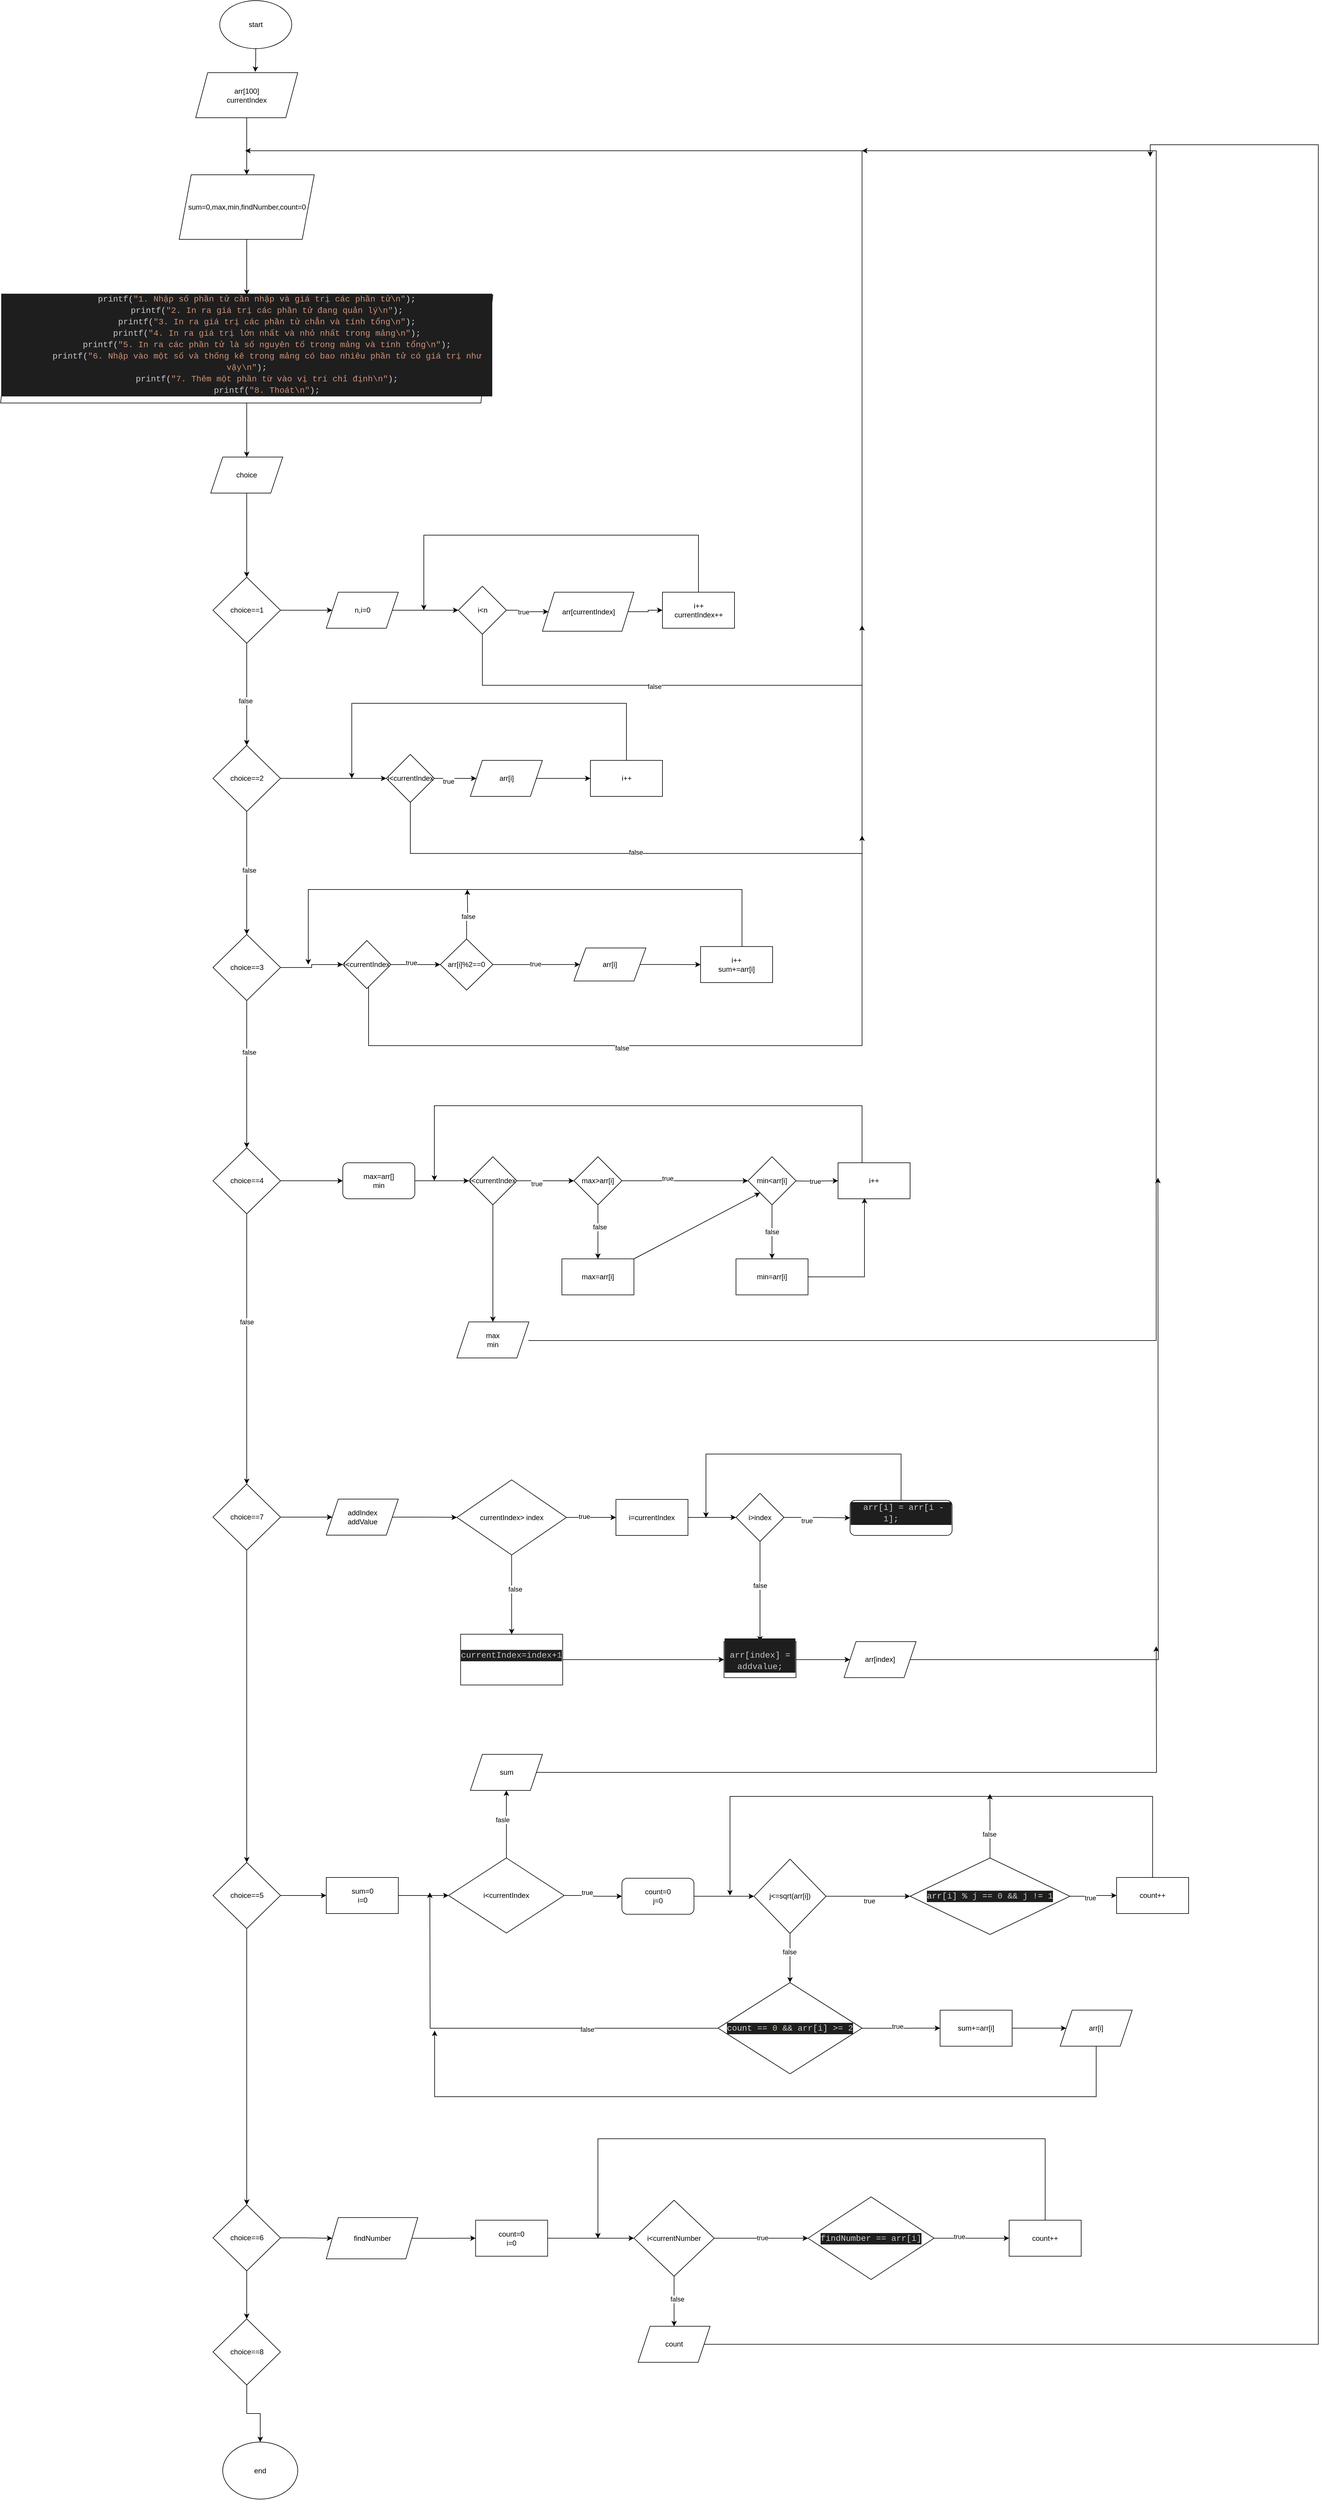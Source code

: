 <mxfile version="22.1.2" type="onedrive">
  <diagram name="Trang-1" id="k1O30uI39cCRn_recdep">
    <mxGraphModel dx="2075" dy="636" grid="1" gridSize="10" guides="1" tooltips="1" connect="1" arrows="1" fold="1" page="1" pageScale="1" pageWidth="827" pageHeight="1169" math="0" shadow="0">
      <root>
        <mxCell id="0" />
        <mxCell id="1" parent="0" />
        <mxCell id="YCS9mpfpworKlvHF8gT9-1" value="start" style="ellipse;whiteSpace=wrap;html=1;" vertex="1" parent="1">
          <mxGeometry x="320" y="460" width="120" height="80" as="geometry" />
        </mxCell>
        <mxCell id="YCS9mpfpworKlvHF8gT9-2" value="" style="edgeStyle=orthogonalEdgeStyle;rounded=0;orthogonalLoop=1;jettySize=auto;html=1;" edge="1" parent="1" source="YCS9mpfpworKlvHF8gT9-3" target="YCS9mpfpworKlvHF8gT9-6">
          <mxGeometry relative="1" as="geometry" />
        </mxCell>
        <mxCell id="YCS9mpfpworKlvHF8gT9-3" value="arr[100]&lt;br&gt;currentIndex" style="shape=parallelogram;perimeter=parallelogramPerimeter;whiteSpace=wrap;html=1;fixedSize=1;" vertex="1" parent="1">
          <mxGeometry x="280" y="580" width="170" height="75" as="geometry" />
        </mxCell>
        <mxCell id="YCS9mpfpworKlvHF8gT9-4" style="edgeStyle=orthogonalEdgeStyle;rounded=0;orthogonalLoop=1;jettySize=auto;html=1;entryX=0.583;entryY=-0.017;entryDx=0;entryDy=0;entryPerimeter=0;" edge="1" parent="1" source="YCS9mpfpworKlvHF8gT9-1" target="YCS9mpfpworKlvHF8gT9-3">
          <mxGeometry relative="1" as="geometry" />
        </mxCell>
        <mxCell id="YCS9mpfpworKlvHF8gT9-5" style="edgeStyle=orthogonalEdgeStyle;rounded=0;orthogonalLoop=1;jettySize=auto;html=1;entryX=0.5;entryY=0;entryDx=0;entryDy=0;" edge="1" parent="1" source="YCS9mpfpworKlvHF8gT9-6" target="YCS9mpfpworKlvHF8gT9-8">
          <mxGeometry relative="1" as="geometry" />
        </mxCell>
        <mxCell id="YCS9mpfpworKlvHF8gT9-6" value="sum=0,max,min,findNumber,count=0" style="shape=parallelogram;perimeter=parallelogramPerimeter;whiteSpace=wrap;html=1;fixedSize=1;" vertex="1" parent="1">
          <mxGeometry x="252.5" y="750" width="225" height="107.5" as="geometry" />
        </mxCell>
        <mxCell id="YCS9mpfpworKlvHF8gT9-7" style="edgeStyle=orthogonalEdgeStyle;rounded=0;orthogonalLoop=1;jettySize=auto;html=1;entryX=0.5;entryY=0;entryDx=0;entryDy=0;" edge="1" parent="1" source="YCS9mpfpworKlvHF8gT9-8" target="YCS9mpfpworKlvHF8gT9-10">
          <mxGeometry relative="1" as="geometry" />
        </mxCell>
        <mxCell id="YCS9mpfpworKlvHF8gT9-8" value="&#xa;&lt;div style=&quot;color: rgb(212, 212, 212); background-color: rgb(30, 30, 30); font-family: Consolas, &amp;quot;Courier New&amp;quot;, monospace; font-weight: normal; font-size: 14px; line-height: 19px;&quot;&gt;&lt;div&gt;&lt;span style=&quot;color: #d4d4d4;&quot;&gt;&amp;nbsp; &amp;nbsp; &lt;/span&gt;&lt;span style=&quot;color: #c8c8c8;&quot;&gt;printf&lt;/span&gt;&lt;span style=&quot;color: #d4d4d4;&quot;&gt;(&lt;/span&gt;&lt;span style=&quot;color: #ce9178;&quot;&gt;&quot;1. Nhập số phần tử cần nhập và giá trị các phần tử\n&quot;&lt;/span&gt;&lt;span style=&quot;color: #d4d4d4;&quot;&gt;);&lt;/span&gt;&lt;/div&gt;&lt;div&gt;&lt;span style=&quot;color: #d4d4d4;&quot;&gt;&amp;nbsp; &amp;nbsp; &amp;nbsp; &amp;nbsp; &lt;/span&gt;&lt;span style=&quot;color: #c8c8c8;&quot;&gt;printf&lt;/span&gt;&lt;span style=&quot;color: #d4d4d4;&quot;&gt;(&lt;/span&gt;&lt;span style=&quot;color: #ce9178;&quot;&gt;&quot;2. In ra giá trị các phần tử đang quản lý\n&quot;&lt;/span&gt;&lt;span style=&quot;color: #d4d4d4;&quot;&gt;);&lt;/span&gt;&lt;/div&gt;&lt;div&gt;&lt;span style=&quot;color: #d4d4d4;&quot;&gt;&amp;nbsp; &amp;nbsp; &amp;nbsp; &amp;nbsp; &lt;/span&gt;&lt;span style=&quot;color: #c8c8c8;&quot;&gt;printf&lt;/span&gt;&lt;span style=&quot;color: #d4d4d4;&quot;&gt;(&lt;/span&gt;&lt;span style=&quot;color: #ce9178;&quot;&gt;&quot;3. In ra giá trị các phần tử chẵn và tính tổng\n&quot;&lt;/span&gt;&lt;span style=&quot;color: #d4d4d4;&quot;&gt;);&lt;/span&gt;&lt;/div&gt;&lt;div&gt;&lt;span style=&quot;color: #d4d4d4;&quot;&gt;&amp;nbsp; &amp;nbsp; &amp;nbsp; &amp;nbsp; &lt;/span&gt;&lt;span style=&quot;color: #c8c8c8;&quot;&gt;printf&lt;/span&gt;&lt;span style=&quot;color: #d4d4d4;&quot;&gt;(&lt;/span&gt;&lt;span style=&quot;color: #ce9178;&quot;&gt;&quot;4. In ra giá trị lớn nhất và nhỏ nhất trong mảng\n&quot;&lt;/span&gt;&lt;span style=&quot;color: #d4d4d4;&quot;&gt;);&lt;/span&gt;&lt;/div&gt;&lt;div&gt;&lt;span style=&quot;color: #d4d4d4;&quot;&gt;&amp;nbsp; &amp;nbsp; &amp;nbsp; &amp;nbsp; &lt;/span&gt;&lt;span style=&quot;color: #c8c8c8;&quot;&gt;printf&lt;/span&gt;&lt;span style=&quot;color: #d4d4d4;&quot;&gt;(&lt;/span&gt;&lt;span style=&quot;color: #ce9178;&quot;&gt;&quot;5. In ra các phần tử là số nguyên tố trong mảng và tính tổng\n&quot;&lt;/span&gt;&lt;span style=&quot;color: #d4d4d4;&quot;&gt;);&lt;/span&gt;&lt;/div&gt;&lt;div&gt;&lt;span style=&quot;color: #d4d4d4;&quot;&gt;&amp;nbsp; &amp;nbsp; &amp;nbsp; &amp;nbsp; &lt;/span&gt;&lt;span style=&quot;color: #c8c8c8;&quot;&gt;printf&lt;/span&gt;&lt;span style=&quot;color: #d4d4d4;&quot;&gt;(&lt;/span&gt;&lt;span style=&quot;color: #ce9178;&quot;&gt;&quot;6. Nhập vào một số và thống kê trong mảng có bao nhiêu phần tử có giá trị như vậy\n&quot;&lt;/span&gt;&lt;span style=&quot;color: #d4d4d4;&quot;&gt;);&lt;/span&gt;&lt;/div&gt;&lt;div&gt;&lt;span style=&quot;color: #d4d4d4;&quot;&gt;&amp;nbsp; &amp;nbsp; &amp;nbsp; &amp;nbsp; &lt;/span&gt;&lt;span style=&quot;color: #c8c8c8;&quot;&gt;printf&lt;/span&gt;&lt;span style=&quot;color: #d4d4d4;&quot;&gt;(&lt;/span&gt;&lt;span style=&quot;color: #ce9178;&quot;&gt;&quot;7. Thêm một phần từ vào vị trí chỉ định\n&quot;&lt;/span&gt;&lt;span style=&quot;color: #d4d4d4;&quot;&gt;);&lt;/span&gt;&lt;/div&gt;&lt;div&gt;&lt;span style=&quot;color: #d4d4d4;&quot;&gt;&amp;nbsp; &amp;nbsp; &amp;nbsp; &amp;nbsp; &lt;/span&gt;&lt;span style=&quot;color: #c8c8c8;&quot;&gt;printf&lt;/span&gt;&lt;span style=&quot;color: #d4d4d4;&quot;&gt;(&lt;/span&gt;&lt;span style=&quot;color: #ce9178;&quot;&gt;&quot;8. Thoát\n&quot;&lt;/span&gt;&lt;span style=&quot;color: #d4d4d4;&quot;&gt;);&lt;/span&gt;&lt;/div&gt;&lt;/div&gt;&#xa;&#xa;" style="shape=parallelogram;perimeter=parallelogramPerimeter;whiteSpace=wrap;html=1;fixedSize=1;" vertex="1" parent="1">
          <mxGeometry x="-45" y="950" width="820" height="180" as="geometry" />
        </mxCell>
        <mxCell id="YCS9mpfpworKlvHF8gT9-9" style="edgeStyle=orthogonalEdgeStyle;rounded=0;orthogonalLoop=1;jettySize=auto;html=1;entryX=0.5;entryY=0;entryDx=0;entryDy=0;" edge="1" parent="1" source="YCS9mpfpworKlvHF8gT9-10" target="YCS9mpfpworKlvHF8gT9-14">
          <mxGeometry relative="1" as="geometry" />
        </mxCell>
        <mxCell id="YCS9mpfpworKlvHF8gT9-10" value="choice" style="shape=parallelogram;perimeter=parallelogramPerimeter;whiteSpace=wrap;html=1;fixedSize=1;" vertex="1" parent="1">
          <mxGeometry x="305" y="1220" width="120" height="60" as="geometry" />
        </mxCell>
        <mxCell id="YCS9mpfpworKlvHF8gT9-11" value="" style="edgeStyle=orthogonalEdgeStyle;rounded=0;orthogonalLoop=1;jettySize=auto;html=1;" edge="1" parent="1" source="YCS9mpfpworKlvHF8gT9-14" target="YCS9mpfpworKlvHF8gT9-16">
          <mxGeometry relative="1" as="geometry" />
        </mxCell>
        <mxCell id="YCS9mpfpworKlvHF8gT9-12" value="" style="edgeStyle=orthogonalEdgeStyle;rounded=0;orthogonalLoop=1;jettySize=auto;html=1;" edge="1" parent="1" source="YCS9mpfpworKlvHF8gT9-14" target="YCS9mpfpworKlvHF8gT9-28">
          <mxGeometry relative="1" as="geometry" />
        </mxCell>
        <mxCell id="YCS9mpfpworKlvHF8gT9-13" value="false" style="edgeLabel;html=1;align=center;verticalAlign=middle;resizable=0;points=[];" vertex="1" connectable="0" parent="YCS9mpfpworKlvHF8gT9-12">
          <mxGeometry x="0.129" y="-2" relative="1" as="geometry">
            <mxPoint as="offset" />
          </mxGeometry>
        </mxCell>
        <mxCell id="YCS9mpfpworKlvHF8gT9-14" value="choice==1" style="rhombus;whiteSpace=wrap;html=1;" vertex="1" parent="1">
          <mxGeometry x="308.75" y="1420" width="112.5" height="110" as="geometry" />
        </mxCell>
        <mxCell id="YCS9mpfpworKlvHF8gT9-15" value="" style="edgeStyle=orthogonalEdgeStyle;rounded=0;orthogonalLoop=1;jettySize=auto;html=1;" edge="1" parent="1" source="YCS9mpfpworKlvHF8gT9-16" target="YCS9mpfpworKlvHF8gT9-21">
          <mxGeometry relative="1" as="geometry" />
        </mxCell>
        <mxCell id="YCS9mpfpworKlvHF8gT9-16" value="n,i=0" style="shape=parallelogram;perimeter=parallelogramPerimeter;whiteSpace=wrap;html=1;fixedSize=1;" vertex="1" parent="1">
          <mxGeometry x="497.5" y="1445" width="120" height="60" as="geometry" />
        </mxCell>
        <mxCell id="YCS9mpfpworKlvHF8gT9-17" value="" style="edgeStyle=orthogonalEdgeStyle;rounded=0;orthogonalLoop=1;jettySize=auto;html=1;" edge="1" parent="1" source="YCS9mpfpworKlvHF8gT9-21" target="YCS9mpfpworKlvHF8gT9-23">
          <mxGeometry relative="1" as="geometry" />
        </mxCell>
        <mxCell id="YCS9mpfpworKlvHF8gT9-18" value="true" style="edgeLabel;html=1;align=center;verticalAlign=middle;resizable=0;points=[];" vertex="1" connectable="0" parent="YCS9mpfpworKlvHF8gT9-17">
          <mxGeometry x="-0.191" y="-3" relative="1" as="geometry">
            <mxPoint x="-1" as="offset" />
          </mxGeometry>
        </mxCell>
        <mxCell id="YCS9mpfpworKlvHF8gT9-19" style="edgeStyle=orthogonalEdgeStyle;rounded=0;orthogonalLoop=1;jettySize=auto;html=1;" edge="1" parent="1" source="YCS9mpfpworKlvHF8gT9-21">
          <mxGeometry relative="1" as="geometry">
            <mxPoint x="362.5" y="710" as="targetPoint" />
            <Array as="points">
              <mxPoint x="757" y="1600" />
              <mxPoint x="1390" y="1600" />
              <mxPoint x="1390" y="710" />
            </Array>
          </mxGeometry>
        </mxCell>
        <mxCell id="YCS9mpfpworKlvHF8gT9-20" value="false" style="edgeLabel;html=1;align=center;verticalAlign=middle;resizable=0;points=[];" vertex="1" connectable="0" parent="YCS9mpfpworKlvHF8gT9-19">
          <mxGeometry x="-0.719" y="-2" relative="1" as="geometry">
            <mxPoint x="1" as="offset" />
          </mxGeometry>
        </mxCell>
        <mxCell id="YCS9mpfpworKlvHF8gT9-21" value="i&amp;lt;n" style="rhombus;whiteSpace=wrap;html=1;" vertex="1" parent="1">
          <mxGeometry x="717.5" y="1435" width="80" height="80" as="geometry" />
        </mxCell>
        <mxCell id="YCS9mpfpworKlvHF8gT9-22" value="" style="edgeStyle=orthogonalEdgeStyle;rounded=0;orthogonalLoop=1;jettySize=auto;html=1;" edge="1" parent="1" source="YCS9mpfpworKlvHF8gT9-23" target="YCS9mpfpworKlvHF8gT9-25">
          <mxGeometry relative="1" as="geometry" />
        </mxCell>
        <mxCell id="YCS9mpfpworKlvHF8gT9-23" value="arr[currentIndex]" style="shape=parallelogram;perimeter=parallelogramPerimeter;whiteSpace=wrap;html=1;fixedSize=1;" vertex="1" parent="1">
          <mxGeometry x="857.5" y="1445" width="152.5" height="65" as="geometry" />
        </mxCell>
        <mxCell id="YCS9mpfpworKlvHF8gT9-24" style="edgeStyle=orthogonalEdgeStyle;rounded=0;orthogonalLoop=1;jettySize=auto;html=1;" edge="1" parent="1" source="YCS9mpfpworKlvHF8gT9-25">
          <mxGeometry relative="1" as="geometry">
            <mxPoint x="660" y="1475" as="targetPoint" />
            <Array as="points">
              <mxPoint x="1118" y="1350" />
              <mxPoint x="660" y="1350" />
            </Array>
          </mxGeometry>
        </mxCell>
        <mxCell id="YCS9mpfpworKlvHF8gT9-25" value="i++&lt;br&gt;currentIndex++" style="whiteSpace=wrap;html=1;" vertex="1" parent="1">
          <mxGeometry x="1057.5" y="1445" width="120" height="60" as="geometry" />
        </mxCell>
        <mxCell id="YCS9mpfpworKlvHF8gT9-26" value="" style="edgeStyle=orthogonalEdgeStyle;rounded=0;orthogonalLoop=1;jettySize=auto;html=1;" edge="1" parent="1" source="YCS9mpfpworKlvHF8gT9-28" target="YCS9mpfpworKlvHF8gT9-41">
          <mxGeometry relative="1" as="geometry" />
        </mxCell>
        <mxCell id="YCS9mpfpworKlvHF8gT9-27" value="false" style="edgeLabel;html=1;align=center;verticalAlign=middle;resizable=0;points=[];" vertex="1" connectable="0" parent="YCS9mpfpworKlvHF8gT9-26">
          <mxGeometry x="-0.043" y="4" relative="1" as="geometry">
            <mxPoint as="offset" />
          </mxGeometry>
        </mxCell>
        <mxCell id="YCS9mpfpworKlvHF8gT9-28" value="choice==2" style="rhombus;whiteSpace=wrap;html=1;" vertex="1" parent="1">
          <mxGeometry x="308.75" y="1700" width="112.5" height="110" as="geometry" />
        </mxCell>
        <mxCell id="YCS9mpfpworKlvHF8gT9-29" value="" style="edgeStyle=orthogonalEdgeStyle;rounded=0;orthogonalLoop=1;jettySize=auto;html=1;exitX=1;exitY=0.5;exitDx=0;exitDy=0;" edge="1" parent="1" source="YCS9mpfpworKlvHF8gT9-28" target="YCS9mpfpworKlvHF8gT9-34">
          <mxGeometry relative="1" as="geometry">
            <mxPoint x="630" y="1744.91" as="sourcePoint" />
          </mxGeometry>
        </mxCell>
        <mxCell id="YCS9mpfpworKlvHF8gT9-30" value="" style="edgeStyle=orthogonalEdgeStyle;rounded=0;orthogonalLoop=1;jettySize=auto;html=1;" edge="1" parent="1" source="YCS9mpfpworKlvHF8gT9-34" target="YCS9mpfpworKlvHF8gT9-36">
          <mxGeometry relative="1" as="geometry" />
        </mxCell>
        <mxCell id="YCS9mpfpworKlvHF8gT9-31" value="true" style="edgeLabel;html=1;align=center;verticalAlign=middle;resizable=0;points=[];" vertex="1" connectable="0" parent="YCS9mpfpworKlvHF8gT9-30">
          <mxGeometry x="-0.295" y="-5" relative="1" as="geometry">
            <mxPoint x="-1" as="offset" />
          </mxGeometry>
        </mxCell>
        <mxCell id="YCS9mpfpworKlvHF8gT9-32" style="edgeStyle=orthogonalEdgeStyle;rounded=0;orthogonalLoop=1;jettySize=auto;html=1;" edge="1" parent="1" source="YCS9mpfpworKlvHF8gT9-34">
          <mxGeometry relative="1" as="geometry">
            <mxPoint x="1390" y="1500" as="targetPoint" />
            <Array as="points">
              <mxPoint x="637" y="1880" />
              <mxPoint x="1390" y="1880" />
            </Array>
          </mxGeometry>
        </mxCell>
        <mxCell id="YCS9mpfpworKlvHF8gT9-33" value="false" style="edgeLabel;html=1;align=center;verticalAlign=middle;resizable=0;points=[];" vertex="1" connectable="0" parent="YCS9mpfpworKlvHF8gT9-32">
          <mxGeometry x="-0.246" y="2" relative="1" as="geometry">
            <mxPoint x="1" as="offset" />
          </mxGeometry>
        </mxCell>
        <mxCell id="YCS9mpfpworKlvHF8gT9-34" value="i&amp;lt;currentIndex" style="rhombus;whiteSpace=wrap;html=1;" vertex="1" parent="1">
          <mxGeometry x="597.5" y="1715" width="80" height="80" as="geometry" />
        </mxCell>
        <mxCell id="YCS9mpfpworKlvHF8gT9-35" value="" style="edgeStyle=orthogonalEdgeStyle;rounded=0;orthogonalLoop=1;jettySize=auto;html=1;" edge="1" parent="1" source="YCS9mpfpworKlvHF8gT9-36" target="YCS9mpfpworKlvHF8gT9-38">
          <mxGeometry relative="1" as="geometry" />
        </mxCell>
        <mxCell id="YCS9mpfpworKlvHF8gT9-36" value="arr[i]" style="shape=parallelogram;perimeter=parallelogramPerimeter;whiteSpace=wrap;html=1;fixedSize=1;" vertex="1" parent="1">
          <mxGeometry x="737.5" y="1725" width="120" height="60" as="geometry" />
        </mxCell>
        <mxCell id="YCS9mpfpworKlvHF8gT9-37" style="edgeStyle=orthogonalEdgeStyle;rounded=0;orthogonalLoop=1;jettySize=auto;html=1;" edge="1" parent="1" source="YCS9mpfpworKlvHF8gT9-38">
          <mxGeometry relative="1" as="geometry">
            <mxPoint x="540" y="1755" as="targetPoint" />
            <Array as="points">
              <mxPoint x="998" y="1630" />
              <mxPoint x="540" y="1630" />
            </Array>
          </mxGeometry>
        </mxCell>
        <mxCell id="YCS9mpfpworKlvHF8gT9-38" value="i++" style="whiteSpace=wrap;html=1;" vertex="1" parent="1">
          <mxGeometry x="937.5" y="1725" width="120" height="60" as="geometry" />
        </mxCell>
        <mxCell id="YCS9mpfpworKlvHF8gT9-39" value="" style="edgeStyle=orthogonalEdgeStyle;rounded=0;orthogonalLoop=1;jettySize=auto;html=1;" edge="1" parent="1" source="YCS9mpfpworKlvHF8gT9-41" target="YCS9mpfpworKlvHF8gT9-60">
          <mxGeometry relative="1" as="geometry" />
        </mxCell>
        <mxCell id="YCS9mpfpworKlvHF8gT9-40" value="false" style="edgeLabel;html=1;align=center;verticalAlign=middle;resizable=0;points=[];" vertex="1" connectable="0" parent="YCS9mpfpworKlvHF8gT9-39">
          <mxGeometry x="-0.289" y="4" relative="1" as="geometry">
            <mxPoint y="-1" as="offset" />
          </mxGeometry>
        </mxCell>
        <mxCell id="YCS9mpfpworKlvHF8gT9-41" value="choice==3" style="rhombus;whiteSpace=wrap;html=1;" vertex="1" parent="1">
          <mxGeometry x="308.75" y="2014.91" width="112.5" height="110" as="geometry" />
        </mxCell>
        <mxCell id="YCS9mpfpworKlvHF8gT9-42" value="" style="edgeStyle=orthogonalEdgeStyle;rounded=0;orthogonalLoop=1;jettySize=auto;html=1;exitX=1;exitY=0.5;exitDx=0;exitDy=0;" edge="1" parent="1" source="YCS9mpfpworKlvHF8gT9-41" target="YCS9mpfpworKlvHF8gT9-47">
          <mxGeometry relative="1" as="geometry">
            <mxPoint x="671" y="2054.91" as="sourcePoint" />
          </mxGeometry>
        </mxCell>
        <mxCell id="YCS9mpfpworKlvHF8gT9-43" value="" style="edgeStyle=orthogonalEdgeStyle;rounded=0;orthogonalLoop=1;jettySize=auto;html=1;entryX=0;entryY=0.5;entryDx=0;entryDy=0;" edge="1" parent="1" source="YCS9mpfpworKlvHF8gT9-47" target="YCS9mpfpworKlvHF8gT9-54">
          <mxGeometry relative="1" as="geometry">
            <mxPoint x="657.47" y="2065" as="targetPoint" />
          </mxGeometry>
        </mxCell>
        <mxCell id="YCS9mpfpworKlvHF8gT9-44" value="true" style="edgeLabel;html=1;align=center;verticalAlign=middle;resizable=0;points=[];" vertex="1" connectable="0" parent="YCS9mpfpworKlvHF8gT9-43">
          <mxGeometry x="-0.192" y="3" relative="1" as="geometry">
            <mxPoint as="offset" />
          </mxGeometry>
        </mxCell>
        <mxCell id="YCS9mpfpworKlvHF8gT9-45" style="edgeStyle=orthogonalEdgeStyle;rounded=0;orthogonalLoop=1;jettySize=auto;html=1;" edge="1" parent="1" source="YCS9mpfpworKlvHF8gT9-47">
          <mxGeometry relative="1" as="geometry">
            <mxPoint x="1390" y="1850" as="targetPoint" />
            <Array as="points">
              <mxPoint x="568" y="2200" />
            </Array>
          </mxGeometry>
        </mxCell>
        <mxCell id="YCS9mpfpworKlvHF8gT9-46" value="false" style="edgeLabel;html=1;align=center;verticalAlign=middle;resizable=0;points=[];" vertex="1" connectable="0" parent="YCS9mpfpworKlvHF8gT9-45">
          <mxGeometry x="-0.181" y="-4" relative="1" as="geometry">
            <mxPoint as="offset" />
          </mxGeometry>
        </mxCell>
        <mxCell id="YCS9mpfpworKlvHF8gT9-47" value="i&amp;lt;currentIndex" style="rhombus;whiteSpace=wrap;html=1;" vertex="1" parent="1">
          <mxGeometry x="525.02" y="2025.0" width="80" height="80" as="geometry" />
        </mxCell>
        <mxCell id="YCS9mpfpworKlvHF8gT9-48" value="" style="edgeStyle=orthogonalEdgeStyle;rounded=0;orthogonalLoop=1;jettySize=auto;html=1;" edge="1" parent="1" source="YCS9mpfpworKlvHF8gT9-49" target="YCS9mpfpworKlvHF8gT9-51">
          <mxGeometry relative="1" as="geometry" />
        </mxCell>
        <mxCell id="YCS9mpfpworKlvHF8gT9-49" value="arr[i]" style="shape=parallelogram;perimeter=parallelogramPerimeter;whiteSpace=wrap;html=1;fixedSize=1;" vertex="1" parent="1">
          <mxGeometry x="910" y="2037.41" width="120" height="55" as="geometry" />
        </mxCell>
        <mxCell id="YCS9mpfpworKlvHF8gT9-50" style="edgeStyle=orthogonalEdgeStyle;rounded=0;orthogonalLoop=1;jettySize=auto;html=1;" edge="1" parent="1" source="YCS9mpfpworKlvHF8gT9-51">
          <mxGeometry relative="1" as="geometry">
            <mxPoint x="467.52" y="2065" as="targetPoint" />
            <Array as="points">
              <mxPoint x="1190" y="1940" />
              <mxPoint x="468" y="1940" />
            </Array>
          </mxGeometry>
        </mxCell>
        <mxCell id="YCS9mpfpworKlvHF8gT9-51" value="i++&lt;br&gt;sum+=arr[i]" style="whiteSpace=wrap;html=1;" vertex="1" parent="1">
          <mxGeometry x="1121" y="2035.0" width="120" height="60" as="geometry" />
        </mxCell>
        <mxCell id="YCS9mpfpworKlvHF8gT9-52" style="edgeStyle=orthogonalEdgeStyle;rounded=0;orthogonalLoop=1;jettySize=auto;html=1;" edge="1" parent="1" source="YCS9mpfpworKlvHF8gT9-54">
          <mxGeometry relative="1" as="geometry">
            <mxPoint x="732.47" y="1940" as="targetPoint" />
          </mxGeometry>
        </mxCell>
        <mxCell id="YCS9mpfpworKlvHF8gT9-53" value="false" style="edgeLabel;html=1;align=center;verticalAlign=middle;resizable=0;points=[];" vertex="1" connectable="0" parent="YCS9mpfpworKlvHF8gT9-52">
          <mxGeometry x="-0.102" y="-2" relative="1" as="geometry">
            <mxPoint as="offset" />
          </mxGeometry>
        </mxCell>
        <mxCell id="YCS9mpfpworKlvHF8gT9-54" value="arr[i]%2==0" style="rhombus;whiteSpace=wrap;html=1;" vertex="1" parent="1">
          <mxGeometry x="687.47" y="2022.5" width="87.53" height="85" as="geometry" />
        </mxCell>
        <mxCell id="YCS9mpfpworKlvHF8gT9-55" style="edgeStyle=orthogonalEdgeStyle;rounded=0;orthogonalLoop=1;jettySize=auto;html=1;entryX=0;entryY=0.5;entryDx=0;entryDy=0;" edge="1" parent="1" source="YCS9mpfpworKlvHF8gT9-54" target="YCS9mpfpworKlvHF8gT9-49">
          <mxGeometry relative="1" as="geometry">
            <mxPoint x="840" y="2065" as="targetPoint" />
          </mxGeometry>
        </mxCell>
        <mxCell id="YCS9mpfpworKlvHF8gT9-56" value="true" style="edgeLabel;html=1;align=center;verticalAlign=middle;resizable=0;points=[];" vertex="1" connectable="0" parent="YCS9mpfpworKlvHF8gT9-55">
          <mxGeometry x="-0.013" y="1" relative="1" as="geometry">
            <mxPoint x="-1" as="offset" />
          </mxGeometry>
        </mxCell>
        <mxCell id="YCS9mpfpworKlvHF8gT9-57" style="edgeStyle=orthogonalEdgeStyle;rounded=0;orthogonalLoop=1;jettySize=auto;html=1;entryX=0;entryY=0.5;entryDx=0;entryDy=0;" edge="1" parent="1" source="YCS9mpfpworKlvHF8gT9-60" target="YCS9mpfpworKlvHF8gT9-70">
          <mxGeometry relative="1" as="geometry">
            <mxPoint x="510" y="2425" as="targetPoint" />
          </mxGeometry>
        </mxCell>
        <mxCell id="YCS9mpfpworKlvHF8gT9-58" value="" style="edgeStyle=orthogonalEdgeStyle;rounded=0;orthogonalLoop=1;jettySize=auto;html=1;" edge="1" parent="1" source="YCS9mpfpworKlvHF8gT9-60" target="YCS9mpfpworKlvHF8gT9-86">
          <mxGeometry relative="1" as="geometry" />
        </mxCell>
        <mxCell id="YCS9mpfpworKlvHF8gT9-59" value="false" style="edgeLabel;html=1;align=center;verticalAlign=middle;resizable=0;points=[];" vertex="1" connectable="0" parent="YCS9mpfpworKlvHF8gT9-58">
          <mxGeometry x="-0.202" relative="1" as="geometry">
            <mxPoint as="offset" />
          </mxGeometry>
        </mxCell>
        <mxCell id="YCS9mpfpworKlvHF8gT9-60" value="choice==4" style="rhombus;whiteSpace=wrap;html=1;" vertex="1" parent="1">
          <mxGeometry x="308.75" y="2370" width="112.5" height="110" as="geometry" />
        </mxCell>
        <mxCell id="YCS9mpfpworKlvHF8gT9-61" value="" style="edgeStyle=orthogonalEdgeStyle;rounded=0;orthogonalLoop=1;jettySize=auto;html=1;entryX=0;entryY=0.5;entryDx=0;entryDy=0;" edge="1" parent="1" source="YCS9mpfpworKlvHF8gT9-64" target="YCS9mpfpworKlvHF8gT9-75">
          <mxGeometry relative="1" as="geometry">
            <mxPoint x="885.04" y="2425" as="targetPoint" />
          </mxGeometry>
        </mxCell>
        <mxCell id="YCS9mpfpworKlvHF8gT9-62" value="true" style="edgeLabel;html=1;align=center;verticalAlign=middle;resizable=0;points=[];" vertex="1" connectable="0" parent="YCS9mpfpworKlvHF8gT9-61">
          <mxGeometry x="-0.295" y="-5" relative="1" as="geometry">
            <mxPoint x="-1" as="offset" />
          </mxGeometry>
        </mxCell>
        <mxCell id="YCS9mpfpworKlvHF8gT9-63" style="edgeStyle=orthogonalEdgeStyle;rounded=0;orthogonalLoop=1;jettySize=auto;html=1;" edge="1" parent="1" source="YCS9mpfpworKlvHF8gT9-64" target="YCS9mpfpworKlvHF8gT9-83">
          <mxGeometry relative="1" as="geometry">
            <mxPoint x="775.04" y="2690" as="targetPoint" />
          </mxGeometry>
        </mxCell>
        <mxCell id="YCS9mpfpworKlvHF8gT9-64" value="i&amp;lt;currentIndex" style="rhombus;whiteSpace=wrap;html=1;" vertex="1" parent="1">
          <mxGeometry x="735.04" y="2385" width="80" height="80" as="geometry" />
        </mxCell>
        <mxCell id="YCS9mpfpworKlvHF8gT9-65" value="" style="edgeStyle=orthogonalEdgeStyle;rounded=0;orthogonalLoop=1;jettySize=auto;html=1;" edge="1" parent="1" target="YCS9mpfpworKlvHF8gT9-68">
          <mxGeometry relative="1" as="geometry">
            <mxPoint x="1250" y="2425" as="sourcePoint" />
          </mxGeometry>
        </mxCell>
        <mxCell id="YCS9mpfpworKlvHF8gT9-66" value="true" style="edgeLabel;html=1;align=center;verticalAlign=middle;resizable=0;points=[];" vertex="1" connectable="0" parent="YCS9mpfpworKlvHF8gT9-65">
          <mxGeometry x="0.244" y="-1" relative="1" as="geometry">
            <mxPoint as="offset" />
          </mxGeometry>
        </mxCell>
        <mxCell id="YCS9mpfpworKlvHF8gT9-67" style="edgeStyle=orthogonalEdgeStyle;rounded=0;orthogonalLoop=1;jettySize=auto;html=1;" edge="1" parent="1" source="YCS9mpfpworKlvHF8gT9-68">
          <mxGeometry relative="1" as="geometry">
            <mxPoint x="677.54" y="2425" as="targetPoint" />
            <Array as="points">
              <mxPoint x="1390" y="2300" />
              <mxPoint x="678" y="2300" />
            </Array>
          </mxGeometry>
        </mxCell>
        <mxCell id="YCS9mpfpworKlvHF8gT9-68" value="i++" style="whiteSpace=wrap;html=1;" vertex="1" parent="1">
          <mxGeometry x="1350" y="2395" width="120" height="60" as="geometry" />
        </mxCell>
        <mxCell id="YCS9mpfpworKlvHF8gT9-69" style="edgeStyle=orthogonalEdgeStyle;rounded=0;orthogonalLoop=1;jettySize=auto;html=1;entryX=0;entryY=0.5;entryDx=0;entryDy=0;" edge="1" parent="1" source="YCS9mpfpworKlvHF8gT9-70" target="YCS9mpfpworKlvHF8gT9-64">
          <mxGeometry relative="1" as="geometry" />
        </mxCell>
        <mxCell id="YCS9mpfpworKlvHF8gT9-70" value="max=arr[]&lt;br&gt;min" style="rounded=1;whiteSpace=wrap;html=1;" vertex="1" parent="1">
          <mxGeometry x="525.02" y="2395" width="120" height="60" as="geometry" />
        </mxCell>
        <mxCell id="YCS9mpfpworKlvHF8gT9-71" value="" style="edgeStyle=orthogonalEdgeStyle;rounded=0;orthogonalLoop=1;jettySize=auto;html=1;" edge="1" parent="1" source="YCS9mpfpworKlvHF8gT9-75" target="YCS9mpfpworKlvHF8gT9-77">
          <mxGeometry relative="1" as="geometry" />
        </mxCell>
        <mxCell id="YCS9mpfpworKlvHF8gT9-72" value="true" style="edgeLabel;html=1;align=center;verticalAlign=middle;resizable=0;points=[];" vertex="1" connectable="0" parent="YCS9mpfpworKlvHF8gT9-71">
          <mxGeometry x="-0.275" y="4" relative="1" as="geometry">
            <mxPoint as="offset" />
          </mxGeometry>
        </mxCell>
        <mxCell id="YCS9mpfpworKlvHF8gT9-73" value="" style="edgeStyle=orthogonalEdgeStyle;rounded=0;orthogonalLoop=1;jettySize=auto;html=1;" edge="1" parent="1" source="YCS9mpfpworKlvHF8gT9-75" target="YCS9mpfpworKlvHF8gT9-78">
          <mxGeometry relative="1" as="geometry" />
        </mxCell>
        <mxCell id="YCS9mpfpworKlvHF8gT9-74" value="false" style="edgeLabel;html=1;align=center;verticalAlign=middle;resizable=0;points=[];" vertex="1" connectable="0" parent="YCS9mpfpworKlvHF8gT9-73">
          <mxGeometry x="-0.194" y="3" relative="1" as="geometry">
            <mxPoint as="offset" />
          </mxGeometry>
        </mxCell>
        <mxCell id="YCS9mpfpworKlvHF8gT9-75" value="max&amp;gt;arr[i]" style="rhombus;whiteSpace=wrap;html=1;" vertex="1" parent="1">
          <mxGeometry x="910" y="2385" width="80" height="80" as="geometry" />
        </mxCell>
        <mxCell id="YCS9mpfpworKlvHF8gT9-76" value="false" style="edgeStyle=orthogonalEdgeStyle;rounded=0;orthogonalLoop=1;jettySize=auto;html=1;" edge="1" parent="1" source="YCS9mpfpworKlvHF8gT9-77" target="YCS9mpfpworKlvHF8gT9-79">
          <mxGeometry relative="1" as="geometry" />
        </mxCell>
        <mxCell id="YCS9mpfpworKlvHF8gT9-77" value="min&amp;lt;arr[i]" style="rhombus;whiteSpace=wrap;html=1;" vertex="1" parent="1">
          <mxGeometry x="1200" y="2385" width="80" height="80" as="geometry" />
        </mxCell>
        <mxCell id="YCS9mpfpworKlvHF8gT9-78" value="max=arr[i]" style="whiteSpace=wrap;html=1;" vertex="1" parent="1">
          <mxGeometry x="890" y="2555" width="120" height="60" as="geometry" />
        </mxCell>
        <mxCell id="YCS9mpfpworKlvHF8gT9-79" value="min=arr[i]" style="whiteSpace=wrap;html=1;" vertex="1" parent="1">
          <mxGeometry x="1180" y="2555" width="120" height="60" as="geometry" />
        </mxCell>
        <mxCell id="YCS9mpfpworKlvHF8gT9-80" value="" style="endArrow=classic;html=1;rounded=0;exitX=1;exitY=0;exitDx=0;exitDy=0;entryX=0;entryY=1;entryDx=0;entryDy=0;" edge="1" parent="1" source="YCS9mpfpworKlvHF8gT9-78" target="YCS9mpfpworKlvHF8gT9-77">
          <mxGeometry width="50" height="50" relative="1" as="geometry">
            <mxPoint x="860" y="2520" as="sourcePoint" />
            <mxPoint x="910" y="2470" as="targetPoint" />
          </mxGeometry>
        </mxCell>
        <mxCell id="YCS9mpfpworKlvHF8gT9-81" style="edgeStyle=orthogonalEdgeStyle;rounded=0;orthogonalLoop=1;jettySize=auto;html=1;entryX=0.367;entryY=0.979;entryDx=0;entryDy=0;entryPerimeter=0;" edge="1" parent="1" source="YCS9mpfpworKlvHF8gT9-79" target="YCS9mpfpworKlvHF8gT9-68">
          <mxGeometry relative="1" as="geometry" />
        </mxCell>
        <mxCell id="YCS9mpfpworKlvHF8gT9-82" style="edgeStyle=orthogonalEdgeStyle;rounded=0;orthogonalLoop=1;jettySize=auto;html=1;" edge="1" parent="1">
          <mxGeometry relative="1" as="geometry">
            <mxPoint x="1390" y="710" as="targetPoint" />
            <mxPoint x="835.04" y="2690" as="sourcePoint" />
            <Array as="points">
              <mxPoint x="1880" y="2691" />
              <mxPoint x="1880" y="710" />
            </Array>
          </mxGeometry>
        </mxCell>
        <mxCell id="YCS9mpfpworKlvHF8gT9-83" value="max&lt;br&gt;min" style="shape=parallelogram;perimeter=parallelogramPerimeter;whiteSpace=wrap;html=1;fixedSize=1;" vertex="1" parent="1">
          <mxGeometry x="715.04" y="2660" width="120" height="60" as="geometry" />
        </mxCell>
        <mxCell id="YCS9mpfpworKlvHF8gT9-84" value="" style="edgeStyle=orthogonalEdgeStyle;rounded=0;orthogonalLoop=1;jettySize=auto;html=1;" edge="1" parent="1" source="YCS9mpfpworKlvHF8gT9-86" target="YCS9mpfpworKlvHF8gT9-88">
          <mxGeometry relative="1" as="geometry" />
        </mxCell>
        <mxCell id="YCS9mpfpworKlvHF8gT9-85" value="" style="edgeStyle=orthogonalEdgeStyle;rounded=0;orthogonalLoop=1;jettySize=auto;html=1;" edge="1" parent="1" source="YCS9mpfpworKlvHF8gT9-86" target="YCS9mpfpworKlvHF8gT9-111">
          <mxGeometry relative="1" as="geometry" />
        </mxCell>
        <mxCell id="YCS9mpfpworKlvHF8gT9-86" value="choice==7" style="rhombus;whiteSpace=wrap;html=1;" vertex="1" parent="1">
          <mxGeometry x="308.75" y="2930" width="112.5" height="110" as="geometry" />
        </mxCell>
        <mxCell id="YCS9mpfpworKlvHF8gT9-87" value="" style="edgeStyle=orthogonalEdgeStyle;rounded=0;orthogonalLoop=1;jettySize=auto;html=1;" edge="1" parent="1" source="YCS9mpfpworKlvHF8gT9-88" target="YCS9mpfpworKlvHF8gT9-93">
          <mxGeometry relative="1" as="geometry" />
        </mxCell>
        <mxCell id="YCS9mpfpworKlvHF8gT9-88" value="addIndex&lt;br&gt;addValue" style="shape=parallelogram;perimeter=parallelogramPerimeter;whiteSpace=wrap;html=1;fixedSize=1;" vertex="1" parent="1">
          <mxGeometry x="497.5" y="2955" width="120" height="60" as="geometry" />
        </mxCell>
        <mxCell id="YCS9mpfpworKlvHF8gT9-89" value="" style="edgeStyle=orthogonalEdgeStyle;rounded=0;orthogonalLoop=1;jettySize=auto;html=1;" edge="1" parent="1" source="YCS9mpfpworKlvHF8gT9-93" target="YCS9mpfpworKlvHF8gT9-100">
          <mxGeometry relative="1" as="geometry" />
        </mxCell>
        <mxCell id="YCS9mpfpworKlvHF8gT9-90" value="true" style="edgeLabel;html=1;align=center;verticalAlign=middle;resizable=0;points=[];" vertex="1" connectable="0" parent="YCS9mpfpworKlvHF8gT9-89">
          <mxGeometry x="-0.282" y="2" relative="1" as="geometry">
            <mxPoint as="offset" />
          </mxGeometry>
        </mxCell>
        <mxCell id="YCS9mpfpworKlvHF8gT9-91" style="edgeStyle=orthogonalEdgeStyle;rounded=0;orthogonalLoop=1;jettySize=auto;html=1;" edge="1" parent="1" source="YCS9mpfpworKlvHF8gT9-93" target="YCS9mpfpworKlvHF8gT9-104">
          <mxGeometry relative="1" as="geometry" />
        </mxCell>
        <mxCell id="YCS9mpfpworKlvHF8gT9-92" value="false" style="edgeLabel;html=1;align=center;verticalAlign=middle;resizable=0;points=[];" vertex="1" connectable="0" parent="YCS9mpfpworKlvHF8gT9-91">
          <mxGeometry x="-0.121" y="5" relative="1" as="geometry">
            <mxPoint y="-1" as="offset" />
          </mxGeometry>
        </mxCell>
        <mxCell id="YCS9mpfpworKlvHF8gT9-93" value="currentIndex&amp;gt; index" style="rhombus;whiteSpace=wrap;html=1;" vertex="1" parent="1">
          <mxGeometry x="715.04" y="2923" width="182.5" height="125" as="geometry" />
        </mxCell>
        <mxCell id="YCS9mpfpworKlvHF8gT9-94" value="" style="edgeStyle=orthogonalEdgeStyle;rounded=0;orthogonalLoop=1;jettySize=auto;html=1;" edge="1" parent="1" source="YCS9mpfpworKlvHF8gT9-98" target="YCS9mpfpworKlvHF8gT9-102">
          <mxGeometry relative="1" as="geometry">
            <mxPoint x="1330" y="2985.5" as="targetPoint" />
          </mxGeometry>
        </mxCell>
        <mxCell id="YCS9mpfpworKlvHF8gT9-95" value="true" style="edgeLabel;html=1;align=center;verticalAlign=middle;resizable=0;points=[];" vertex="1" connectable="0" parent="YCS9mpfpworKlvHF8gT9-94">
          <mxGeometry x="-0.295" y="-5" relative="1" as="geometry">
            <mxPoint x="-1" as="offset" />
          </mxGeometry>
        </mxCell>
        <mxCell id="YCS9mpfpworKlvHF8gT9-96" style="edgeStyle=orthogonalEdgeStyle;rounded=0;orthogonalLoop=1;jettySize=auto;html=1;" edge="1" parent="1" source="YCS9mpfpworKlvHF8gT9-98" target="YCS9mpfpworKlvHF8gT9-106">
          <mxGeometry relative="1" as="geometry" />
        </mxCell>
        <mxCell id="YCS9mpfpworKlvHF8gT9-97" value="false" style="edgeLabel;html=1;align=center;verticalAlign=middle;resizable=0;points=[];" vertex="1" connectable="0" parent="YCS9mpfpworKlvHF8gT9-96">
          <mxGeometry x="-0.137" relative="1" as="geometry">
            <mxPoint y="1" as="offset" />
          </mxGeometry>
        </mxCell>
        <mxCell id="YCS9mpfpworKlvHF8gT9-98" value="i&amp;gt;index" style="rhombus;whiteSpace=wrap;html=1;" vertex="1" parent="1">
          <mxGeometry x="1180" y="2945.5" width="80" height="80" as="geometry" />
        </mxCell>
        <mxCell id="YCS9mpfpworKlvHF8gT9-99" style="edgeStyle=orthogonalEdgeStyle;rounded=0;orthogonalLoop=1;jettySize=auto;html=1;entryX=0;entryY=0.5;entryDx=0;entryDy=0;" edge="1" parent="1" source="YCS9mpfpworKlvHF8gT9-100" target="YCS9mpfpworKlvHF8gT9-98">
          <mxGeometry relative="1" as="geometry" />
        </mxCell>
        <mxCell id="YCS9mpfpworKlvHF8gT9-100" value="i=currentIndex" style="whiteSpace=wrap;html=1;" vertex="1" parent="1">
          <mxGeometry x="980" y="2955.5" width="120" height="60" as="geometry" />
        </mxCell>
        <mxCell id="YCS9mpfpworKlvHF8gT9-101" style="edgeStyle=orthogonalEdgeStyle;rounded=0;orthogonalLoop=1;jettySize=auto;html=1;" edge="1" parent="1" source="YCS9mpfpworKlvHF8gT9-102">
          <mxGeometry relative="1" as="geometry">
            <mxPoint x="1130" y="2986" as="targetPoint" />
            <Array as="points">
              <mxPoint x="1455" y="2880" />
              <mxPoint x="1130" y="2880" />
            </Array>
          </mxGeometry>
        </mxCell>
        <mxCell id="YCS9mpfpworKlvHF8gT9-102" value="&#xa;&lt;div style=&quot;color: rgb(212, 212, 212); background-color: rgb(30, 30, 30); font-family: Consolas, &amp;quot;Courier New&amp;quot;, monospace; font-weight: normal; font-size: 14px; line-height: 19px;&quot;&gt;&lt;div&gt;&lt;span style=&quot;color: #d4d4d4;&quot;&gt;&amp;nbsp;&lt;/span&gt;&lt;span style=&quot;color: #c8c8c8;&quot;&gt;arr&lt;/span&gt;&lt;span style=&quot;color: #d4d4d4;&quot;&gt;[&lt;/span&gt;&lt;span style=&quot;color: #c8c8c8;&quot;&gt;i&lt;/span&gt;&lt;span style=&quot;color: #d4d4d4;&quot;&gt;] = &lt;/span&gt;&lt;span style=&quot;color: #c8c8c8;&quot;&gt;arr&lt;/span&gt;&lt;span style=&quot;color: #d4d4d4;&quot;&gt;[&lt;/span&gt;&lt;span style=&quot;color: #c8c8c8;&quot;&gt;i&lt;/span&gt;&lt;span style=&quot;color: #d4d4d4;&quot;&gt; - &lt;/span&gt;&lt;span style=&quot;color: #b5cea8;&quot;&gt;1&lt;/span&gt;&lt;span style=&quot;color: #d4d4d4;&quot;&gt;]; &amp;nbsp; &amp;nbsp;&lt;/span&gt;&lt;/div&gt;&lt;/div&gt;&#xa;&#xa;" style="rounded=1;whiteSpace=wrap;html=1;" vertex="1" parent="1">
          <mxGeometry x="1370" y="2957.12" width="170" height="58.38" as="geometry" />
        </mxCell>
        <mxCell id="YCS9mpfpworKlvHF8gT9-103" style="edgeStyle=orthogonalEdgeStyle;rounded=0;orthogonalLoop=1;jettySize=auto;html=1;entryX=0;entryY=0.5;entryDx=0;entryDy=0;" edge="1" parent="1" source="YCS9mpfpworKlvHF8gT9-104" target="YCS9mpfpworKlvHF8gT9-106">
          <mxGeometry relative="1" as="geometry" />
        </mxCell>
        <mxCell id="YCS9mpfpworKlvHF8gT9-104" value="&#xa;&lt;div style=&quot;color: rgb(212, 212, 212); background-color: rgb(30, 30, 30); font-family: Consolas, &amp;quot;Courier New&amp;quot;, monospace; font-weight: normal; font-size: 14px; line-height: 19px;&quot;&gt;&lt;div&gt;&lt;span style=&quot;color: #c8c8c8;&quot;&gt;currentIndex&lt;/span&gt;&lt;span style=&quot;color: #d4d4d4;&quot;&gt;=&lt;/span&gt;&lt;span style=&quot;color: #c8c8c8;&quot;&gt;index&lt;/span&gt;&lt;span style=&quot;color: #d4d4d4;&quot;&gt;+&lt;/span&gt;&lt;span style=&quot;color: #b5cea8;&quot;&gt;1&lt;/span&gt;&lt;/div&gt;&lt;/div&gt;&#xa;&#xa;" style="whiteSpace=wrap;html=1;" vertex="1" parent="1">
          <mxGeometry x="721.29" y="3180" width="170" height="84.5" as="geometry" />
        </mxCell>
        <mxCell id="YCS9mpfpworKlvHF8gT9-105" value="" style="edgeStyle=orthogonalEdgeStyle;rounded=0;orthogonalLoop=1;jettySize=auto;html=1;" edge="1" parent="1" source="YCS9mpfpworKlvHF8gT9-106" target="YCS9mpfpworKlvHF8gT9-108">
          <mxGeometry relative="1" as="geometry" />
        </mxCell>
        <mxCell id="YCS9mpfpworKlvHF8gT9-106" value="&#xa;&lt;div style=&quot;color: rgb(212, 212, 212); background-color: rgb(30, 30, 30); font-family: Consolas, &amp;quot;Courier New&amp;quot;, monospace; font-weight: normal; font-size: 14px; line-height: 19px;&quot;&gt;&lt;div&gt;&lt;span style=&quot;color: #d4d4d4;&quot;&gt;&amp;nbsp; &amp;nbsp; &amp;nbsp; &amp;nbsp; &amp;nbsp; &amp;nbsp; &lt;/span&gt;&lt;span style=&quot;color: #c8c8c8;&quot;&gt;arr&lt;/span&gt;&lt;span style=&quot;color: #d4d4d4;&quot;&gt;[&lt;/span&gt;&lt;span style=&quot;color: #c8c8c8;&quot;&gt;index&lt;/span&gt;&lt;span style=&quot;color: #d4d4d4;&quot;&gt;] = &lt;/span&gt;&lt;span style=&quot;color: #c8c8c8;&quot;&gt;addvalue&lt;/span&gt;&lt;span style=&quot;color: #d4d4d4;&quot;&gt;;&lt;/span&gt;&lt;/div&gt;&lt;/div&gt;&#xa;&#xa;" style="whiteSpace=wrap;html=1;" vertex="1" parent="1">
          <mxGeometry x="1160" y="3192.25" width="120" height="60" as="geometry" />
        </mxCell>
        <mxCell id="YCS9mpfpworKlvHF8gT9-107" style="edgeStyle=orthogonalEdgeStyle;rounded=0;orthogonalLoop=1;jettySize=auto;html=1;" edge="1" parent="1" source="YCS9mpfpworKlvHF8gT9-108">
          <mxGeometry relative="1" as="geometry">
            <mxPoint x="1882.857" y="2420" as="targetPoint" />
          </mxGeometry>
        </mxCell>
        <mxCell id="YCS9mpfpworKlvHF8gT9-108" value="arr[index]" style="shape=parallelogram;perimeter=parallelogramPerimeter;whiteSpace=wrap;html=1;fixedSize=1;" vertex="1" parent="1">
          <mxGeometry x="1360" y="3192.25" width="120" height="60" as="geometry" />
        </mxCell>
        <mxCell id="YCS9mpfpworKlvHF8gT9-109" value="" style="edgeStyle=orthogonalEdgeStyle;rounded=0;orthogonalLoop=1;jettySize=auto;html=1;" edge="1" parent="1" source="YCS9mpfpworKlvHF8gT9-111" target="YCS9mpfpworKlvHF8gT9-113">
          <mxGeometry relative="1" as="geometry" />
        </mxCell>
        <mxCell id="YCS9mpfpworKlvHF8gT9-110" value="" style="edgeStyle=orthogonalEdgeStyle;rounded=0;orthogonalLoop=1;jettySize=auto;html=1;" edge="1" parent="1" source="YCS9mpfpworKlvHF8gT9-111" target="YCS9mpfpworKlvHF8gT9-146">
          <mxGeometry relative="1" as="geometry" />
        </mxCell>
        <mxCell id="YCS9mpfpworKlvHF8gT9-111" value="choice==5" style="rhombus;whiteSpace=wrap;html=1;" vertex="1" parent="1">
          <mxGeometry x="308.75" y="3560" width="112.5" height="110" as="geometry" />
        </mxCell>
        <mxCell id="YCS9mpfpworKlvHF8gT9-112" value="" style="edgeStyle=orthogonalEdgeStyle;rounded=0;orthogonalLoop=1;jettySize=auto;html=1;" edge="1" parent="1" source="YCS9mpfpworKlvHF8gT9-113" target="YCS9mpfpworKlvHF8gT9-118">
          <mxGeometry relative="1" as="geometry" />
        </mxCell>
        <mxCell id="YCS9mpfpworKlvHF8gT9-113" value="sum=0&lt;br&gt;i=0" style="whiteSpace=wrap;html=1;" vertex="1" parent="1">
          <mxGeometry x="497.5" y="3585" width="120" height="60" as="geometry" />
        </mxCell>
        <mxCell id="YCS9mpfpworKlvHF8gT9-114" value="" style="edgeStyle=orthogonalEdgeStyle;rounded=0;orthogonalLoop=1;jettySize=auto;html=1;entryX=0;entryY=0.5;entryDx=0;entryDy=0;" edge="1" parent="1" source="YCS9mpfpworKlvHF8gT9-118" target="YCS9mpfpworKlvHF8gT9-129">
          <mxGeometry relative="1" as="geometry">
            <mxPoint x="1010.083" y="3616.333" as="targetPoint" />
          </mxGeometry>
        </mxCell>
        <mxCell id="YCS9mpfpworKlvHF8gT9-115" value="true" style="edgeLabel;html=1;align=center;verticalAlign=middle;resizable=0;points=[];" vertex="1" connectable="0" parent="YCS9mpfpworKlvHF8gT9-114">
          <mxGeometry x="-0.229" y="5" relative="1" as="geometry">
            <mxPoint as="offset" />
          </mxGeometry>
        </mxCell>
        <mxCell id="YCS9mpfpworKlvHF8gT9-116" value="" style="edgeStyle=orthogonalEdgeStyle;rounded=0;orthogonalLoop=1;jettySize=auto;html=1;" edge="1" parent="1" source="YCS9mpfpworKlvHF8gT9-118" target="YCS9mpfpworKlvHF8gT9-143">
          <mxGeometry relative="1" as="geometry" />
        </mxCell>
        <mxCell id="YCS9mpfpworKlvHF8gT9-117" value="fasle" style="edgeLabel;html=1;align=center;verticalAlign=middle;resizable=0;points=[];" vertex="1" connectable="0" parent="YCS9mpfpworKlvHF8gT9-116">
          <mxGeometry x="0.139" y="7" relative="1" as="geometry">
            <mxPoint as="offset" />
          </mxGeometry>
        </mxCell>
        <mxCell id="YCS9mpfpworKlvHF8gT9-118" value="i&amp;lt;currentIndex" style="rhombus;whiteSpace=wrap;html=1;" vertex="1" parent="1">
          <mxGeometry x="701.25" y="3552.5" width="192.5" height="125" as="geometry" />
        </mxCell>
        <mxCell id="YCS9mpfpworKlvHF8gT9-119" value="" style="edgeStyle=orthogonalEdgeStyle;rounded=0;orthogonalLoop=1;jettySize=auto;html=1;" edge="1" parent="1" source="YCS9mpfpworKlvHF8gT9-123" target="YCS9mpfpworKlvHF8gT9-125">
          <mxGeometry relative="1" as="geometry" />
        </mxCell>
        <mxCell id="YCS9mpfpworKlvHF8gT9-120" value="true" style="edgeLabel;html=1;align=center;verticalAlign=middle;resizable=0;points=[];" vertex="1" connectable="0" parent="YCS9mpfpworKlvHF8gT9-119">
          <mxGeometry x="-0.186" y="-2" relative="1" as="geometry">
            <mxPoint x="1" as="offset" />
          </mxGeometry>
        </mxCell>
        <mxCell id="YCS9mpfpworKlvHF8gT9-121" style="edgeStyle=orthogonalEdgeStyle;rounded=0;orthogonalLoop=1;jettySize=auto;html=1;" edge="1" parent="1" source="YCS9mpfpworKlvHF8gT9-123">
          <mxGeometry relative="1" as="geometry">
            <mxPoint x="1603" y="3446" as="targetPoint" />
          </mxGeometry>
        </mxCell>
        <mxCell id="YCS9mpfpworKlvHF8gT9-122" value="false" style="edgeLabel;html=1;align=center;verticalAlign=middle;resizable=0;points=[];" vertex="1" connectable="0" parent="YCS9mpfpworKlvHF8gT9-121">
          <mxGeometry x="-0.229" y="2" relative="1" as="geometry">
            <mxPoint x="1" y="1" as="offset" />
          </mxGeometry>
        </mxCell>
        <mxCell id="YCS9mpfpworKlvHF8gT9-123" value="&lt;div style=&quot;color: rgb(212, 212, 212); background-color: rgb(30, 30, 30); font-family: Consolas, &amp;quot;Courier New&amp;quot;, monospace; font-size: 14px; line-height: 19px;&quot;&gt;arr[&lt;span style=&quot;color: #c8c8c8;&quot;&gt;i&lt;/span&gt;] % &lt;span style=&quot;color: #c8c8c8;&quot;&gt;j&lt;/span&gt; == &lt;span style=&quot;color: #b5cea8;&quot;&gt;0&lt;/span&gt; &amp;amp;&amp;amp; &lt;span style=&quot;color: #c8c8c8;&quot;&gt;j&lt;/span&gt; != &lt;span style=&quot;color: #b5cea8;&quot;&gt;1&lt;/span&gt;&lt;/div&gt;" style="rhombus;whiteSpace=wrap;html=1;" vertex="1" parent="1">
          <mxGeometry x="1470" y="3552.5" width="266.25" height="127.5" as="geometry" />
        </mxCell>
        <mxCell id="YCS9mpfpworKlvHF8gT9-124" style="edgeStyle=orthogonalEdgeStyle;rounded=0;orthogonalLoop=1;jettySize=auto;html=1;" edge="1" parent="1" source="YCS9mpfpworKlvHF8gT9-125">
          <mxGeometry relative="1" as="geometry">
            <mxPoint x="1170" y="3615" as="targetPoint" />
            <Array as="points">
              <mxPoint x="1874" y="3450" />
              <mxPoint x="1170" y="3450" />
            </Array>
          </mxGeometry>
        </mxCell>
        <mxCell id="YCS9mpfpworKlvHF8gT9-125" value="count++" style="whiteSpace=wrap;html=1;" vertex="1" parent="1">
          <mxGeometry x="1813.995" y="3585" width="120" height="60" as="geometry" />
        </mxCell>
        <mxCell id="YCS9mpfpworKlvHF8gT9-126" style="edgeStyle=orthogonalEdgeStyle;rounded=0;orthogonalLoop=1;jettySize=auto;html=1;entryX=0;entryY=0.5;entryDx=0;entryDy=0;exitX=1;exitY=0.5;exitDx=0;exitDy=0;" edge="1" parent="1" source="YCS9mpfpworKlvHF8gT9-132" target="YCS9mpfpworKlvHF8gT9-123">
          <mxGeometry relative="1" as="geometry">
            <mxPoint x="1340" y="3616" as="sourcePoint" />
          </mxGeometry>
        </mxCell>
        <mxCell id="YCS9mpfpworKlvHF8gT9-127" value="true" style="edgeLabel;html=1;align=center;verticalAlign=middle;resizable=0;points=[];" vertex="1" connectable="0" parent="YCS9mpfpworKlvHF8gT9-126">
          <mxGeometry x="0.024" y="-7" relative="1" as="geometry">
            <mxPoint as="offset" />
          </mxGeometry>
        </mxCell>
        <mxCell id="YCS9mpfpworKlvHF8gT9-128" style="edgeStyle=orthogonalEdgeStyle;rounded=0;orthogonalLoop=1;jettySize=auto;html=1;entryX=0;entryY=0.5;entryDx=0;entryDy=0;" edge="1" parent="1" source="YCS9mpfpworKlvHF8gT9-129" target="YCS9mpfpworKlvHF8gT9-132">
          <mxGeometry relative="1" as="geometry" />
        </mxCell>
        <mxCell id="YCS9mpfpworKlvHF8gT9-129" value="count=0&lt;br&gt;j=0" style="rounded=1;whiteSpace=wrap;html=1;" vertex="1" parent="1">
          <mxGeometry x="990" y="3586.25" width="120" height="60" as="geometry" />
        </mxCell>
        <mxCell id="YCS9mpfpworKlvHF8gT9-130" value="" style="edgeStyle=orthogonalEdgeStyle;rounded=0;orthogonalLoop=1;jettySize=auto;html=1;" edge="1" parent="1" source="YCS9mpfpworKlvHF8gT9-132" target="YCS9mpfpworKlvHF8gT9-137">
          <mxGeometry relative="1" as="geometry" />
        </mxCell>
        <mxCell id="YCS9mpfpworKlvHF8gT9-131" value="false" style="edgeLabel;html=1;align=center;verticalAlign=middle;resizable=0;points=[];" vertex="1" connectable="0" parent="YCS9mpfpworKlvHF8gT9-130">
          <mxGeometry x="-0.245" y="-1" relative="1" as="geometry">
            <mxPoint as="offset" />
          </mxGeometry>
        </mxCell>
        <mxCell id="YCS9mpfpworKlvHF8gT9-132" value="j&amp;lt;=sqrt(arr[i])" style="rhombus;whiteSpace=wrap;html=1;" vertex="1" parent="1">
          <mxGeometry x="1210" y="3554.38" width="120" height="123.75" as="geometry" />
        </mxCell>
        <mxCell id="YCS9mpfpworKlvHF8gT9-133" value="" style="edgeStyle=orthogonalEdgeStyle;rounded=0;orthogonalLoop=1;jettySize=auto;html=1;" edge="1" parent="1" source="YCS9mpfpworKlvHF8gT9-137" target="YCS9mpfpworKlvHF8gT9-139">
          <mxGeometry relative="1" as="geometry" />
        </mxCell>
        <mxCell id="YCS9mpfpworKlvHF8gT9-134" value="true" style="edgeLabel;html=1;align=center;verticalAlign=middle;resizable=0;points=[];" vertex="1" connectable="0" parent="YCS9mpfpworKlvHF8gT9-133">
          <mxGeometry x="-0.103" y="3" relative="1" as="geometry">
            <mxPoint as="offset" />
          </mxGeometry>
        </mxCell>
        <mxCell id="YCS9mpfpworKlvHF8gT9-135" style="edgeStyle=orthogonalEdgeStyle;rounded=0;orthogonalLoop=1;jettySize=auto;html=1;" edge="1" parent="1" source="YCS9mpfpworKlvHF8gT9-137">
          <mxGeometry relative="1" as="geometry">
            <mxPoint x="670" y="3610" as="targetPoint" />
          </mxGeometry>
        </mxCell>
        <mxCell id="YCS9mpfpworKlvHF8gT9-136" value="false" style="edgeLabel;html=1;align=center;verticalAlign=middle;resizable=0;points=[];" vertex="1" connectable="0" parent="YCS9mpfpworKlvHF8gT9-135">
          <mxGeometry x="-0.381" y="2" relative="1" as="geometry">
            <mxPoint as="offset" />
          </mxGeometry>
        </mxCell>
        <mxCell id="YCS9mpfpworKlvHF8gT9-137" value="&lt;div style=&quot;color: rgb(212, 212, 212); background-color: rgb(30, 30, 30); font-family: Consolas, &amp;quot;Courier New&amp;quot;, monospace; font-size: 14px; line-height: 19px;&quot;&gt;count == &lt;span style=&quot;color: #b5cea8;&quot;&gt;0&lt;/span&gt; &amp;amp;&amp;amp; &lt;span style=&quot;color: #c8c8c8;&quot;&gt;arr&lt;/span&gt;[&lt;span style=&quot;color: #c8c8c8;&quot;&gt;i&lt;/span&gt;] &amp;gt;= &lt;span style=&quot;color: #b5cea8;&quot;&gt;2&lt;/span&gt;&lt;/div&gt;" style="rhombus;whiteSpace=wrap;html=1;" vertex="1" parent="1">
          <mxGeometry x="1150" y="3760" width="240" height="151.87" as="geometry" />
        </mxCell>
        <mxCell id="YCS9mpfpworKlvHF8gT9-138" value="" style="edgeStyle=orthogonalEdgeStyle;rounded=0;orthogonalLoop=1;jettySize=auto;html=1;" edge="1" parent="1" source="YCS9mpfpworKlvHF8gT9-139" target="YCS9mpfpworKlvHF8gT9-141">
          <mxGeometry relative="1" as="geometry" />
        </mxCell>
        <mxCell id="YCS9mpfpworKlvHF8gT9-139" value="sum+=arr[i]" style="whiteSpace=wrap;html=1;" vertex="1" parent="1">
          <mxGeometry x="1520" y="3805.935" width="120" height="60" as="geometry" />
        </mxCell>
        <mxCell id="YCS9mpfpworKlvHF8gT9-140" style="edgeStyle=orthogonalEdgeStyle;rounded=0;orthogonalLoop=1;jettySize=auto;html=1;exitX=0.5;exitY=1;exitDx=0;exitDy=0;" edge="1" parent="1" source="YCS9mpfpworKlvHF8gT9-141">
          <mxGeometry relative="1" as="geometry">
            <mxPoint x="678" y="3840" as="targetPoint" />
            <mxPoint x="1787.5" y="3925.935" as="sourcePoint" />
            <Array as="points">
              <mxPoint x="1780" y="3950" />
              <mxPoint x="678" y="3950" />
            </Array>
          </mxGeometry>
        </mxCell>
        <mxCell id="YCS9mpfpworKlvHF8gT9-141" value="arr[i]" style="shape=parallelogram;perimeter=parallelogramPerimeter;whiteSpace=wrap;html=1;fixedSize=1;" vertex="1" parent="1">
          <mxGeometry x="1720" y="3805.935" width="120" height="60" as="geometry" />
        </mxCell>
        <mxCell id="YCS9mpfpworKlvHF8gT9-142" style="edgeStyle=orthogonalEdgeStyle;rounded=0;orthogonalLoop=1;jettySize=auto;html=1;" edge="1" parent="1" source="YCS9mpfpworKlvHF8gT9-143">
          <mxGeometry relative="1" as="geometry">
            <mxPoint x="1880" y="3200" as="targetPoint" />
          </mxGeometry>
        </mxCell>
        <mxCell id="YCS9mpfpworKlvHF8gT9-143" value="sum" style="shape=parallelogram;perimeter=parallelogramPerimeter;whiteSpace=wrap;html=1;fixedSize=1;" vertex="1" parent="1">
          <mxGeometry x="737.5" y="3380" width="120" height="60" as="geometry" />
        </mxCell>
        <mxCell id="YCS9mpfpworKlvHF8gT9-144" value="" style="edgeStyle=orthogonalEdgeStyle;rounded=0;orthogonalLoop=1;jettySize=auto;html=1;" edge="1" parent="1" source="YCS9mpfpworKlvHF8gT9-146" target="YCS9mpfpworKlvHF8gT9-148">
          <mxGeometry relative="1" as="geometry" />
        </mxCell>
        <mxCell id="YCS9mpfpworKlvHF8gT9-145" value="" style="edgeStyle=orthogonalEdgeStyle;rounded=0;orthogonalLoop=1;jettySize=auto;html=1;" edge="1" parent="1" source="YCS9mpfpworKlvHF8gT9-146" target="YCS9mpfpworKlvHF8gT9-164">
          <mxGeometry relative="1" as="geometry" />
        </mxCell>
        <mxCell id="YCS9mpfpworKlvHF8gT9-146" value="choice==6" style="rhombus;whiteSpace=wrap;html=1;" vertex="1" parent="1">
          <mxGeometry x="308.75" y="4130" width="112.5" height="110" as="geometry" />
        </mxCell>
        <mxCell id="YCS9mpfpworKlvHF8gT9-147" value="" style="edgeStyle=orthogonalEdgeStyle;rounded=0;orthogonalLoop=1;jettySize=auto;html=1;" edge="1" parent="1" source="YCS9mpfpworKlvHF8gT9-148" target="YCS9mpfpworKlvHF8gT9-150">
          <mxGeometry relative="1" as="geometry" />
        </mxCell>
        <mxCell id="YCS9mpfpworKlvHF8gT9-148" value="findNumber" style="shape=parallelogram;perimeter=parallelogramPerimeter;whiteSpace=wrap;html=1;fixedSize=1;" vertex="1" parent="1">
          <mxGeometry x="497.5" y="4151.25" width="152.5" height="68.75" as="geometry" />
        </mxCell>
        <mxCell id="YCS9mpfpworKlvHF8gT9-149" value="" style="edgeStyle=orthogonalEdgeStyle;rounded=0;orthogonalLoop=1;jettySize=auto;html=1;" edge="1" parent="1" source="YCS9mpfpworKlvHF8gT9-150" target="YCS9mpfpworKlvHF8gT9-155">
          <mxGeometry relative="1" as="geometry" />
        </mxCell>
        <mxCell id="YCS9mpfpworKlvHF8gT9-150" value="count=0&lt;br&gt;i=0" style="whiteSpace=wrap;html=1;" vertex="1" parent="1">
          <mxGeometry x="746.25" y="4155.625" width="120" height="60" as="geometry" />
        </mxCell>
        <mxCell id="YCS9mpfpworKlvHF8gT9-151" value="" style="edgeStyle=orthogonalEdgeStyle;rounded=0;orthogonalLoop=1;jettySize=auto;html=1;" edge="1" parent="1" source="YCS9mpfpworKlvHF8gT9-155" target="YCS9mpfpworKlvHF8gT9-158">
          <mxGeometry relative="1" as="geometry" />
        </mxCell>
        <mxCell id="YCS9mpfpworKlvHF8gT9-152" value="true" style="edgeLabel;html=1;align=center;verticalAlign=middle;resizable=0;points=[];" vertex="1" connectable="0" parent="YCS9mpfpworKlvHF8gT9-151">
          <mxGeometry x="0.031" y="1" relative="1" as="geometry">
            <mxPoint as="offset" />
          </mxGeometry>
        </mxCell>
        <mxCell id="YCS9mpfpworKlvHF8gT9-153" value="" style="edgeStyle=orthogonalEdgeStyle;rounded=0;orthogonalLoop=1;jettySize=auto;html=1;" edge="1" parent="1" source="YCS9mpfpworKlvHF8gT9-155" target="YCS9mpfpworKlvHF8gT9-162">
          <mxGeometry relative="1" as="geometry">
            <mxPoint x="1076.875" y="4362.195" as="targetPoint" />
          </mxGeometry>
        </mxCell>
        <mxCell id="YCS9mpfpworKlvHF8gT9-154" value="false" style="edgeLabel;html=1;align=center;verticalAlign=middle;resizable=0;points=[];" vertex="1" connectable="0" parent="YCS9mpfpworKlvHF8gT9-153">
          <mxGeometry x="-0.093" y="5" relative="1" as="geometry">
            <mxPoint as="offset" />
          </mxGeometry>
        </mxCell>
        <mxCell id="YCS9mpfpworKlvHF8gT9-155" value="i&amp;lt;currentNumber" style="rhombus;whiteSpace=wrap;html=1;" vertex="1" parent="1">
          <mxGeometry x="1010" y="4122.34" width="133.75" height="126.57" as="geometry" />
        </mxCell>
        <mxCell id="YCS9mpfpworKlvHF8gT9-156" value="" style="edgeStyle=orthogonalEdgeStyle;rounded=0;orthogonalLoop=1;jettySize=auto;html=1;" edge="1" parent="1" source="YCS9mpfpworKlvHF8gT9-158" target="YCS9mpfpworKlvHF8gT9-160">
          <mxGeometry relative="1" as="geometry" />
        </mxCell>
        <mxCell id="YCS9mpfpworKlvHF8gT9-157" value="true" style="edgeLabel;html=1;align=center;verticalAlign=middle;resizable=0;points=[];" vertex="1" connectable="0" parent="YCS9mpfpworKlvHF8gT9-156">
          <mxGeometry x="-0.333" y="3" relative="1" as="geometry">
            <mxPoint as="offset" />
          </mxGeometry>
        </mxCell>
        <mxCell id="YCS9mpfpworKlvHF8gT9-158" value="&lt;div style=&quot;color: rgb(212, 212, 212); background-color: rgb(30, 30, 30); font-family: Consolas, &amp;quot;Courier New&amp;quot;, monospace; font-size: 14px; line-height: 19px;&quot;&gt;findNumber == &lt;span style=&quot;color: #c8c8c8;&quot;&gt;arr&lt;/span&gt;[&lt;span style=&quot;color: #c8c8c8;&quot;&gt;i&lt;/span&gt;]&lt;/div&gt;" style="rhombus;whiteSpace=wrap;html=1;" vertex="1" parent="1">
          <mxGeometry x="1300" y="4116.8" width="210" height="137.66" as="geometry" />
        </mxCell>
        <mxCell id="YCS9mpfpworKlvHF8gT9-159" style="edgeStyle=orthogonalEdgeStyle;rounded=0;orthogonalLoop=1;jettySize=auto;html=1;" edge="1" parent="1" source="YCS9mpfpworKlvHF8gT9-160">
          <mxGeometry relative="1" as="geometry">
            <mxPoint x="950" y="4186" as="targetPoint" />
            <Array as="points">
              <mxPoint x="1695" y="4020" />
              <mxPoint x="950" y="4020" />
            </Array>
          </mxGeometry>
        </mxCell>
        <mxCell id="YCS9mpfpworKlvHF8gT9-160" value="count++" style="whiteSpace=wrap;html=1;" vertex="1" parent="1">
          <mxGeometry x="1635" y="4155.63" width="120" height="60" as="geometry" />
        </mxCell>
        <mxCell id="YCS9mpfpworKlvHF8gT9-161" style="edgeStyle=orthogonalEdgeStyle;rounded=0;orthogonalLoop=1;jettySize=auto;html=1;" edge="1" parent="1" source="YCS9mpfpworKlvHF8gT9-162">
          <mxGeometry relative="1" as="geometry">
            <mxPoint x="1870" y="720" as="targetPoint" />
            <Array as="points">
              <mxPoint x="2150" y="4362" />
              <mxPoint x="2150" y="700" />
              <mxPoint x="1870" y="700" />
            </Array>
          </mxGeometry>
        </mxCell>
        <mxCell id="YCS9mpfpworKlvHF8gT9-162" value="count" style="shape=parallelogram;perimeter=parallelogramPerimeter;whiteSpace=wrap;html=1;fixedSize=1;" vertex="1" parent="1">
          <mxGeometry x="1016.875" y="4332.195" width="120" height="60" as="geometry" />
        </mxCell>
        <mxCell id="YCS9mpfpworKlvHF8gT9-163" value="" style="edgeStyle=orthogonalEdgeStyle;rounded=0;orthogonalLoop=1;jettySize=auto;html=1;" edge="1" parent="1" source="YCS9mpfpworKlvHF8gT9-164" target="YCS9mpfpworKlvHF8gT9-165">
          <mxGeometry relative="1" as="geometry" />
        </mxCell>
        <mxCell id="YCS9mpfpworKlvHF8gT9-164" value="choice==8" style="rhombus;whiteSpace=wrap;html=1;" vertex="1" parent="1">
          <mxGeometry x="308.75" y="4320" width="112.5" height="110" as="geometry" />
        </mxCell>
        <mxCell id="YCS9mpfpworKlvHF8gT9-165" value="end" style="ellipse;whiteSpace=wrap;html=1;" vertex="1" parent="1">
          <mxGeometry x="325" y="4525" width="125" height="95" as="geometry" />
        </mxCell>
      </root>
    </mxGraphModel>
  </diagram>
</mxfile>
